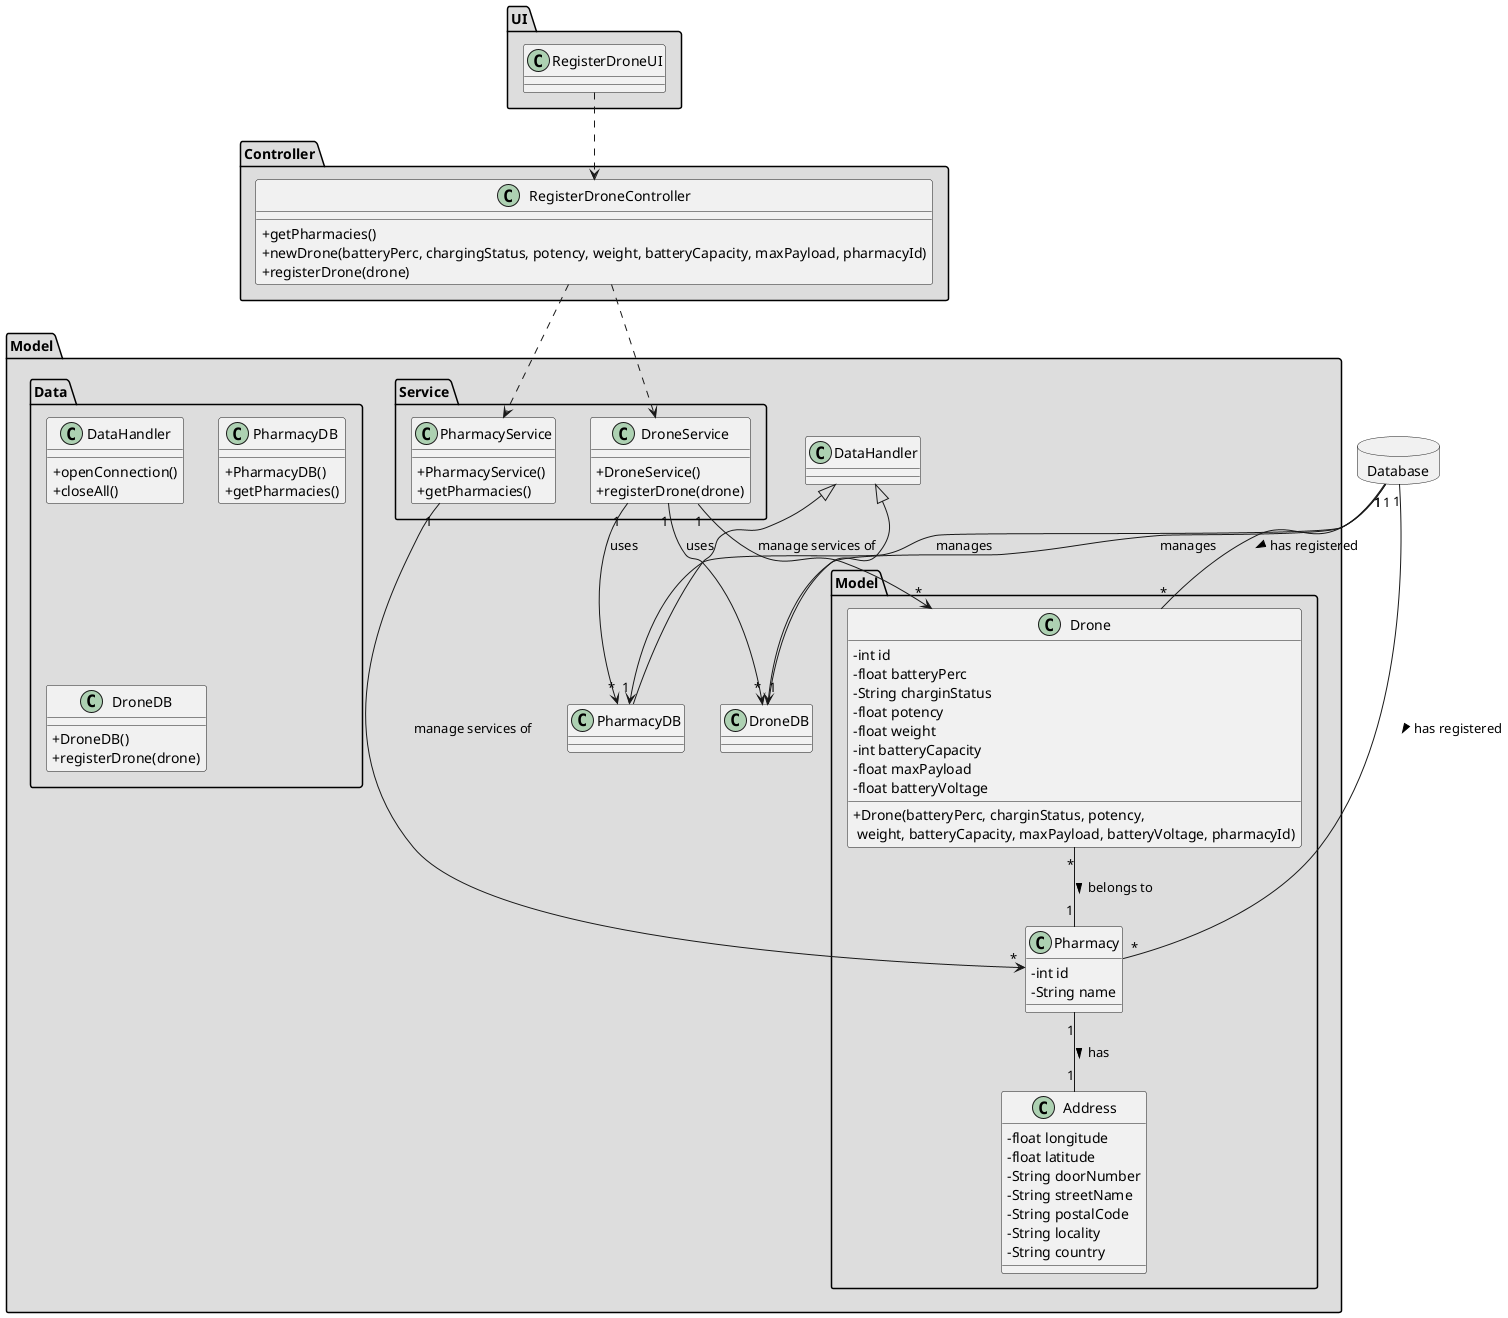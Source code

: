 @startuml
skinparam classAttributeIconSize 0

database Database {
}

package "UI" #DDDDDD {
class RegisterDroneUI{
}
}

package "Controller" #DDDDDD {
class RegisterDroneController{
+getPharmacies()
+newDrone(batteryPerc, chargingStatus, potency, weight, batteryCapacity, maxPayload, pharmacyId)
+registerDrone(drone)
}
}


package "Model" #DDDDDD {
 package "Service" #DDDDDD {
  class PharmacyService{
      +PharmacyService()
      +getPharmacies()
  }

  class DroneService{
      +DroneService()
      +registerDrone(drone)
   }
}

package "Model" #DDDDDD {
class Drone{
  -int id
  -float batteryPerc
  -String charginStatus
  -float potency
  -float weight
  -int batteryCapacity
  -float maxPayload
  -float batteryVoltage
  +Drone(batteryPerc, charginStatus, potency,\n weight, batteryCapacity, maxPayload, batteryVoltage, pharmacyId)
}

class Address{
  -float longitude
  -float latitude
  -String doorNumber
  -String streetName
  -String postalCode
  -String locality
  -String country
}

class Pharmacy {
  -int id
  -String name
}
}


package "Data" #DDDDDD {
class DataHandler{
    +openConnection()
    +closeAll()
}
class PharmacyDB{
     +PharmacyDB()
     +getPharmacies()
 }

 class DroneDB{
     +DroneDB()
     +registerDrone(drone)
  }
}

class PharmacyDB extends DataHandler
class DroneDB extends DataHandler

RegisterDroneUI ..> RegisterDroneController
RegisterDroneController ..> PharmacyService
RegisterDroneController ..> DroneService
Database "1" --> "1" PharmacyDB : manages
Database "1" --> "1" DroneDB : manages
DroneService "1" --> "*" PharmacyDB : uses
DroneService "1" --> "*" DroneDB : uses
PharmacyService "1" --> "*" Pharmacy : manage services of
DroneService "1" --> "*" Drone : manage services of

Database "1" -- "*" Pharmacy : has registered >
Database "1" -- "*" Drone : has registered >

Drone "*" -- "1" Pharmacy : belongs to >
Pharmacy "1" -- "1" Address : has >

@enduml